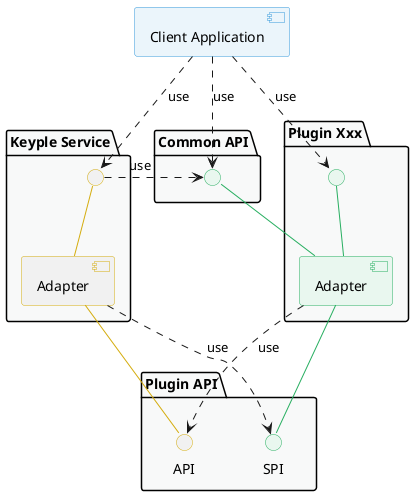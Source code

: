 @startuml

' == THEME ==

'Couleurs issues de : https://htmlcolorcodes.com/fr/tableau-de-couleur/tableau-de-couleur-design-plat/
!define COLOR_YELLOW D4AC0D
!define COLOR_RED E74C3C
!define COLOR_PURPLE 8E44AD
!define COLOR_BLUE 3498DB
!define COLOR_GREEN 27AE60
!define COLOR_GREY 2C3E50

!define C_GREY1 F8F9F9
!define C_GREY2 F2F3F4
!define C_GREY3 E5E7E9
!define C_GREY4 D7DBDD
!define C_GREY5 CACFD2
!define C_GREY6 BDC3C7
!define C_LINK 3498DB
!define C_USE 27AE60

skinparam Shadowing false
skinparam component {
    BorderColor #D4AC0D
    ' Red
    BackgroundColor<<red>> #FDEDEC
    BorderColor<<red>> #E74C3C
    ' Purple
    BackgroundColor<<purple>> #F4ECF7
    BorderColor<<purple>> #8E44AD
    ' blue
    BackgroundColor<<blue>> #EBF5FB
    BorderColor<<blue>> #3498DB
    ' Green
    BackgroundColor<<green>> #E9F7EF
    BorderColor<<green>> #27AE60
    ' Grey
    BackgroundColor<<grey>> #EAECEE
    BorderColor<<grey>> #2C3E50
}
skinparam interface {
    BorderColor #D4AC0D
    ' Red
    BackgroundColor<<red>> #FDEDEC
    BorderColor<<red>> #E74C3C
    ' Purple
    BackgroundColor<<purple>> #F4ECF7
    BorderColor<<purple>> #8E44AD
    ' blue
    BackgroundColor<<blue>> #EBF5FB
    BorderColor<<blue>> #3498DB
    ' Green
    BackgroundColor<<green>> #E9F7EF
    BorderColor<<green>> #27AE60
    ' Grey
    BackgroundColor<<grey>> #EAECEE
    BorderColor<<grey>> #2C3E50
}
hide <<red>> stereotype
hide <<purple>> stereotype
hide <<blue>> stereotype
hide <<green>> stereotype
hide <<grey>> stereotype

' == COMPONENTS ==

[Client Application] as application <<blue>>
package "Plugin Xxx" as packPlugin {
    interface " " as specificPluginApi <<green>>
    [Adapter] as plugin <<green>>
}
package "Common API" as packCommonApi {
    interface " " as commonApi <<green>>
}
package "Keyple Service" as packService {
    interface " " as serviceApi
    [Adapter] as service
}
package "Plugin API" as packPluginApi {
    interface "API" as pluginApi
    interface "SPI" as pluginSpi <<green>>
}

' == ASSOCIATIONS ==

plugin -up- commonApi #COLOR_GREEN
plugin -up- specificPluginApi #COLOR_GREEN
plugin -- pluginSpi #COLOR_GREEN

service -up- serviceApi #COLOR_YELLOW
service -- pluginApi #COLOR_YELLOW

' USE

application ..> commonApi : use
application ..> specificPluginApi : use
application ..> serviceApi : use

serviceApi .right.> commonApi : "  use          "
service ..> pluginSpi : use

plugin ..> pluginApi : use

' == LAYOUT ==

service .[hidden]up.> commonApi

' == STYLE ==

package packPlugin #C_GREY1 {
}
package packService #C_GREY1 {
}
package packCommonApi #C_GREY1 {
}
package packPluginApi #C_GREY1 {
}

@enduml